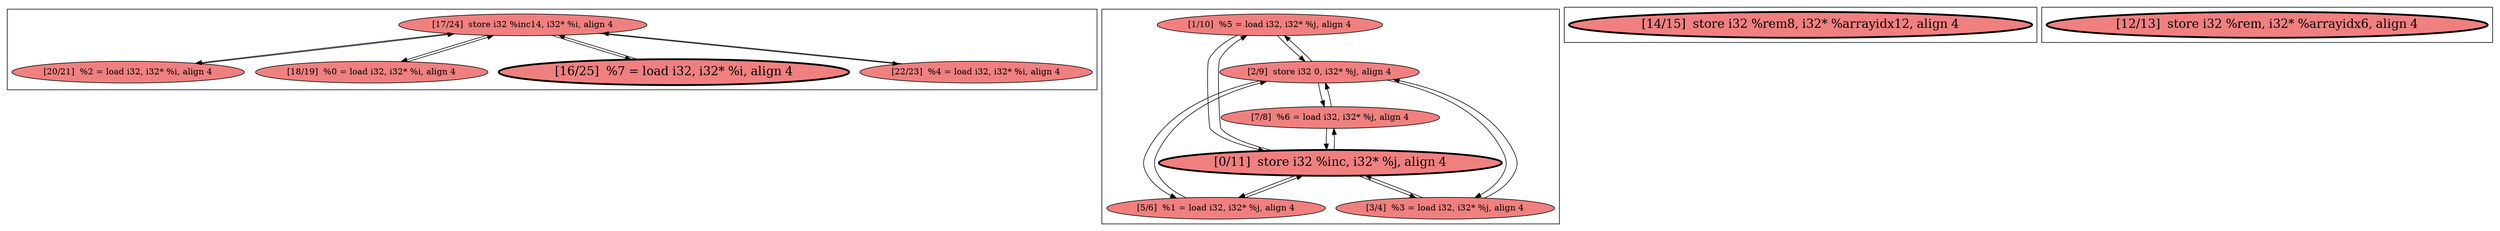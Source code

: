
digraph G {



node450->node446 [ ]
node450->node447 [ ]
node450->node448 [ ]
node444->node442 [ ]
node442->node444 [ ]
node443->node440 [ ]
node449->node450 [ ]
node441->node442 [ ]
node442->node440 [ ]
node447->node450 [ ]
node450->node449 [ ]
node439->node443 [ ]
node442->node441 [ ]
node442->node439 [ ]
node446->node450 [ ]
node439->node442 [ ]
node440->node443 [ ]
node443->node444 [ ]
node440->node442 [ ]
node441->node443 [ ]
node448->node450 [ ]
node443->node441 [ ]
node444->node443 [ ]
node443->node439 [ ]


subgraph cluster3 {


node451 [penwidth=3.0,fontsize=20,fillcolor=lightcoral,label="[14/15]  store i32 %rem8, i32* %arrayidx12, align 4",shape=ellipse,style=filled ]



}

subgraph cluster2 {


node449 [fillcolor=lightcoral,label="[22/23]  %4 = load i32, i32* %i, align 4",shape=ellipse,style=filled ]
node448 [penwidth=3.0,fontsize=20,fillcolor=lightcoral,label="[16/25]  %7 = load i32, i32* %i, align 4",shape=ellipse,style=filled ]
node450 [fillcolor=lightcoral,label="[17/24]  store i32 %inc14, i32* %i, align 4",shape=ellipse,style=filled ]
node446 [fillcolor=lightcoral,label="[20/21]  %2 = load i32, i32* %i, align 4",shape=ellipse,style=filled ]
node447 [fillcolor=lightcoral,label="[18/19]  %0 = load i32, i32* %i, align 4",shape=ellipse,style=filled ]



}

subgraph cluster0 {


node442 [fillcolor=lightcoral,label="[2/9]  store i32 0, i32* %j, align 4",shape=ellipse,style=filled ]
node441 [fillcolor=lightcoral,label="[3/4]  %3 = load i32, i32* %j, align 4",shape=ellipse,style=filled ]
node444 [fillcolor=lightcoral,label="[1/10]  %5 = load i32, i32* %j, align 4",shape=ellipse,style=filled ]
node443 [penwidth=3.0,fontsize=20,fillcolor=lightcoral,label="[0/11]  store i32 %inc, i32* %j, align 4",shape=ellipse,style=filled ]
node439 [fillcolor=lightcoral,label="[7/8]  %6 = load i32, i32* %j, align 4",shape=ellipse,style=filled ]
node440 [fillcolor=lightcoral,label="[5/6]  %1 = load i32, i32* %j, align 4",shape=ellipse,style=filled ]



}

subgraph cluster1 {


node445 [penwidth=3.0,fontsize=20,fillcolor=lightcoral,label="[12/13]  store i32 %rem, i32* %arrayidx6, align 4",shape=ellipse,style=filled ]



}

}
